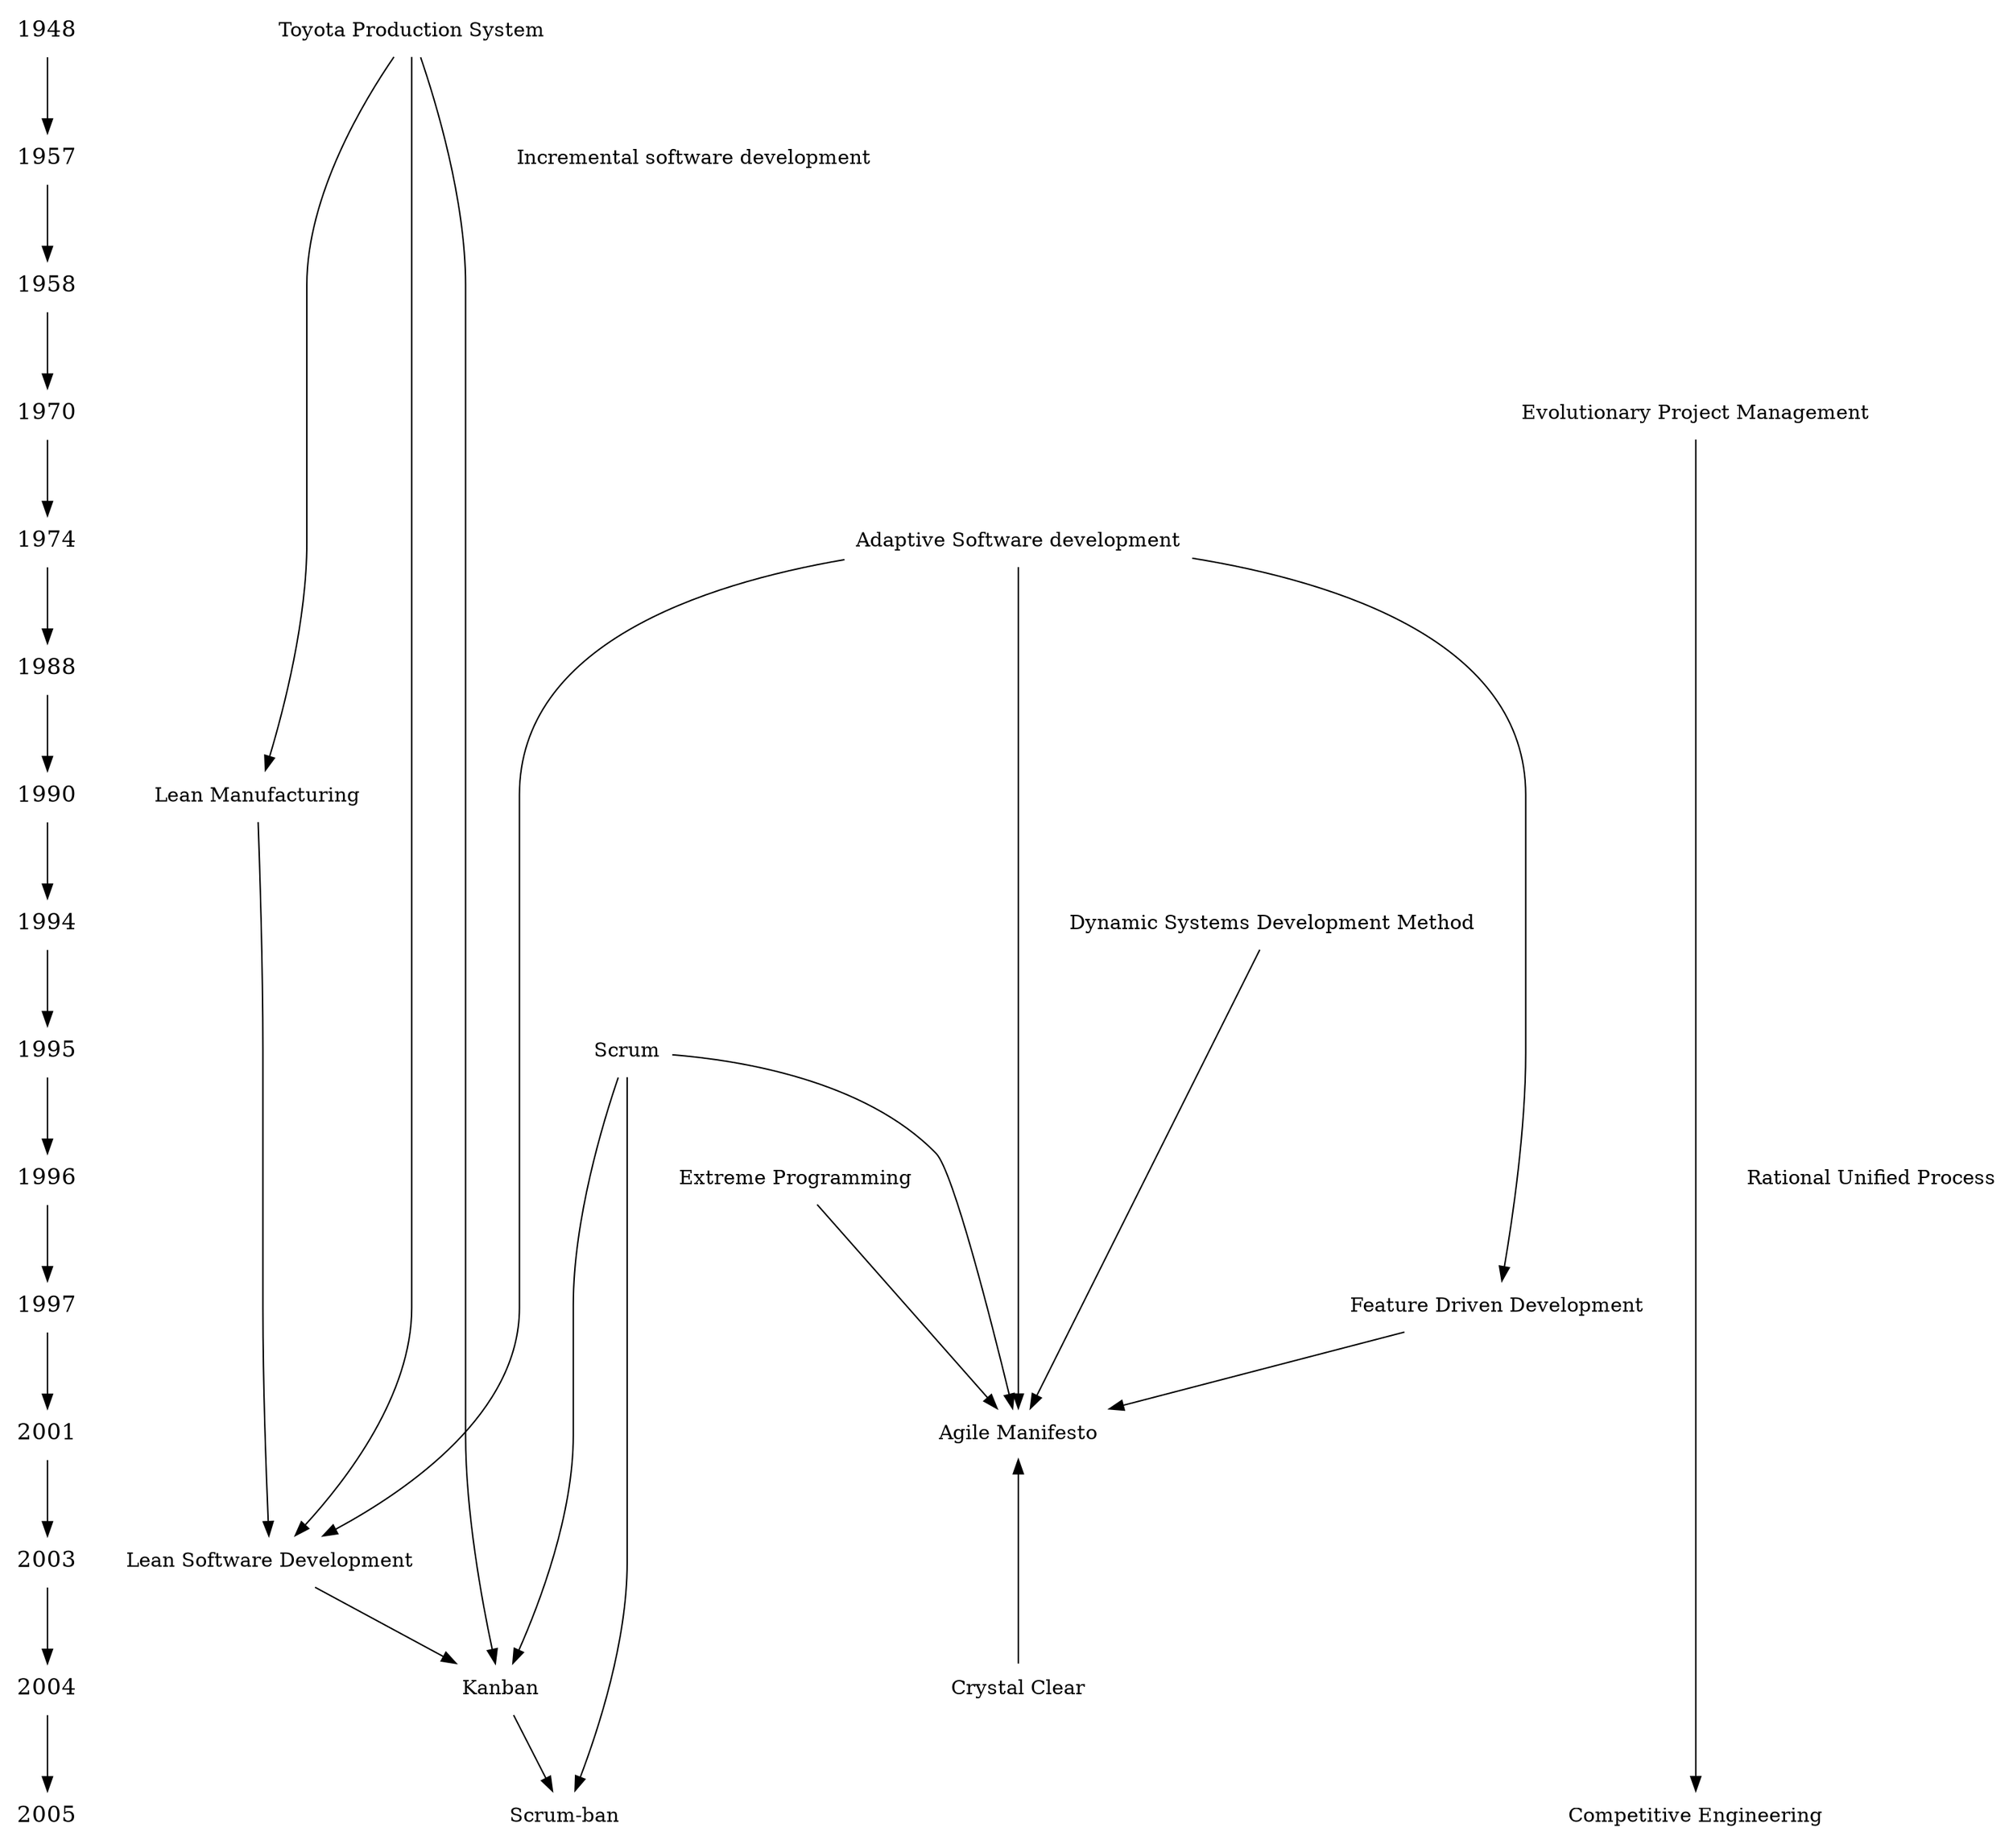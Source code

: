 digraph history {
    /* rankdir=LR; */
    ranksep=.75;
    {
        node[shape=plaintext, fontsize=16];
        1948 -> 1957 -> 1958 -> 1970 -> 1974 -> 1988 -> 1990 -> 1994 -> 1995 -> 
        1996 -> 1997 -> 2001 -> 2003 -> 2004 -> 2005
    }
    node [shape=none];
    { rank = same; 1948; TPS; }
    { rank = same; 1957; Inc;}
    { rank = same; 1970; evo; }
    { rank = same; 1974; adapt; }
    { rank = same; 1990; Lean; } 
    { rank = same; 1994; dsdm; }
    { rank = same; 1995; scrum; }
    { rank = same; 1996; rup; xp; }
    { rank = same; 1997; fdd; }
    { rank = same; 2001; am; }
    { rank = same; 2003; leansd; }   
    { rank = same; 2004; kanban; cc; }
    { rank = same; 2005; comp; }
    TPS[label="Toyota Production System"];
    Lean[label="Lean Manufacturing"];
    Inc[label="Incremental software development"];
    adapt[label="Adaptive Software development"];
    evo[label="Evolutionary Project Management"];
    comp[label="Competitive Engineering"];
    rup[label="Rational Unified Process"];
    scrum[label="Scrum"];
    cc[label="Crystal Clear"];
    xp[label="Extreme Programming"];
    fdd[label="Feature Driven Development"];
    dsdm[label="Dynamic Systems Development Method"];
    am[label="Agile Manifesto"];
    kanban[label="Kanban"];
    leansd[label="Lean Software Development"];
    scrumban[label="Scrum-ban"];
    TPS -> Lean -> leansd -> kanban;
    TPS -> leansd;
    TPS -> kanban;
    adapt -> leansd;
    scrum -> kanban;
    adapt -> fdd;
    scrum -> am;
    dsdm -> am;
    xp -> am;
    cc -> am;
    adapt -> am;
    fdd -> am;
    scrum -> scrumban;
    kanban -> scrumban;
    evo -> comp;
}
